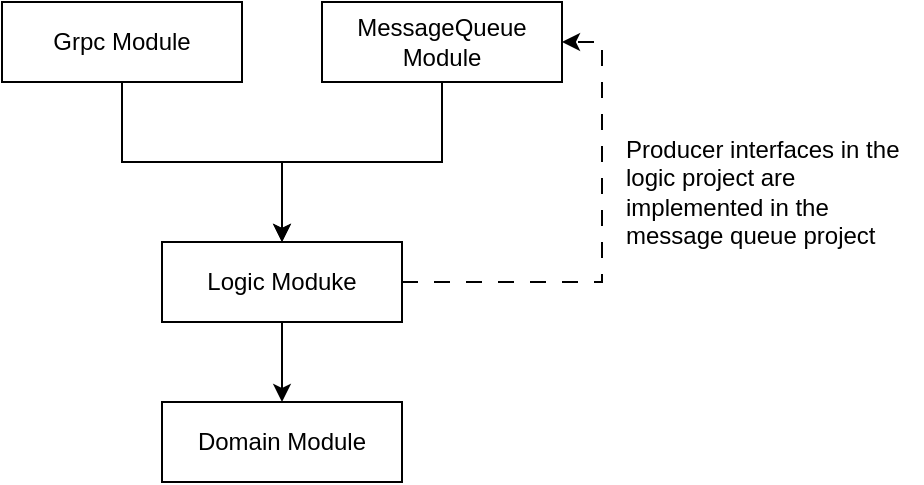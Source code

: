<mxfile version="23.1.5" type="device">
  <diagram name="Pagina-1" id="wVCeO-R_zj0OCgBzReoH">
    <mxGraphModel dx="1050" dy="621" grid="1" gridSize="10" guides="1" tooltips="1" connect="1" arrows="1" fold="1" page="1" pageScale="1" pageWidth="827" pageHeight="1169" math="0" shadow="0">
      <root>
        <mxCell id="0" />
        <mxCell id="1" parent="0" />
        <mxCell id="wdB4_ce5lEjQ9ii-34wa-8" style="edgeStyle=orthogonalEdgeStyle;rounded=0;orthogonalLoop=1;jettySize=auto;html=1;" parent="1" source="wdB4_ce5lEjQ9ii-34wa-2" target="wdB4_ce5lEjQ9ii-34wa-5" edge="1">
          <mxGeometry relative="1" as="geometry" />
        </mxCell>
        <mxCell id="wdB4_ce5lEjQ9ii-34wa-2" value="Grpc Module" style="rounded=0;whiteSpace=wrap;html=1;" parent="1" vertex="1">
          <mxGeometry x="40" y="40" width="120" height="40" as="geometry" />
        </mxCell>
        <mxCell id="wdB4_ce5lEjQ9ii-34wa-9" style="edgeStyle=orthogonalEdgeStyle;rounded=0;orthogonalLoop=1;jettySize=auto;html=1;entryX=0.5;entryY=0;entryDx=0;entryDy=0;" parent="1" source="wdB4_ce5lEjQ9ii-34wa-4" target="wdB4_ce5lEjQ9ii-34wa-5" edge="1">
          <mxGeometry relative="1" as="geometry" />
        </mxCell>
        <mxCell id="wdB4_ce5lEjQ9ii-34wa-4" value="MessageQueue Module" style="rounded=0;whiteSpace=wrap;html=1;" parent="1" vertex="1">
          <mxGeometry x="200" y="40" width="120" height="40" as="geometry" />
        </mxCell>
        <mxCell id="wdB4_ce5lEjQ9ii-34wa-10" style="edgeStyle=orthogonalEdgeStyle;rounded=0;orthogonalLoop=1;jettySize=auto;html=1;entryX=0.5;entryY=0;entryDx=0;entryDy=0;" parent="1" source="wdB4_ce5lEjQ9ii-34wa-5" target="wdB4_ce5lEjQ9ii-34wa-6" edge="1">
          <mxGeometry relative="1" as="geometry" />
        </mxCell>
        <mxCell id="rKZ61LUoU33QWJepz2Yy-1" style="edgeStyle=orthogonalEdgeStyle;rounded=0;orthogonalLoop=1;jettySize=auto;html=1;entryX=1;entryY=0.5;entryDx=0;entryDy=0;dashed=1;dashPattern=8 8;" edge="1" parent="1" source="wdB4_ce5lEjQ9ii-34wa-5" target="wdB4_ce5lEjQ9ii-34wa-4">
          <mxGeometry relative="1" as="geometry">
            <Array as="points">
              <mxPoint x="340" y="180" />
              <mxPoint x="340" y="60" />
            </Array>
          </mxGeometry>
        </mxCell>
        <mxCell id="wdB4_ce5lEjQ9ii-34wa-5" value="Logic Moduke" style="rounded=0;whiteSpace=wrap;html=1;" parent="1" vertex="1">
          <mxGeometry x="120" y="160" width="120" height="40" as="geometry" />
        </mxCell>
        <mxCell id="wdB4_ce5lEjQ9ii-34wa-6" value="Domain Module" style="rounded=0;whiteSpace=wrap;html=1;" parent="1" vertex="1">
          <mxGeometry x="120" y="240" width="120" height="40" as="geometry" />
        </mxCell>
        <mxCell id="rKZ61LUoU33QWJepz2Yy-3" value="Producer interfaces in the logic project are implemented in the message queue project" style="text;html=1;align=left;verticalAlign=middle;whiteSpace=wrap;rounded=0;" vertex="1" parent="1">
          <mxGeometry x="350" y="120" width="150" height="30" as="geometry" />
        </mxCell>
      </root>
    </mxGraphModel>
  </diagram>
</mxfile>
